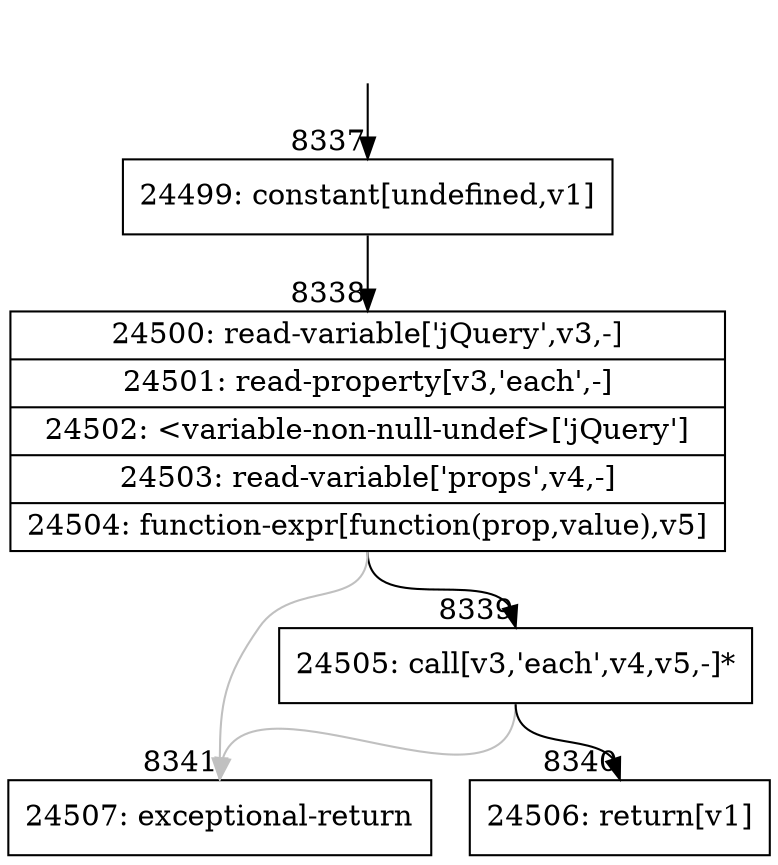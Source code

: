 digraph {
rankdir="TD"
BB_entry516[shape=none,label=""];
BB_entry516 -> BB8337 [tailport=s, headport=n, headlabel="    8337"]
BB8337 [shape=record label="{24499: constant[undefined,v1]}" ] 
BB8337 -> BB8338 [tailport=s, headport=n, headlabel="      8338"]
BB8338 [shape=record label="{24500: read-variable['jQuery',v3,-]|24501: read-property[v3,'each',-]|24502: \<variable-non-null-undef\>['jQuery']|24503: read-variable['props',v4,-]|24504: function-expr[function(prop,value),v5]}" ] 
BB8338 -> BB8339 [tailport=s, headport=n, headlabel="      8339"]
BB8338 -> BB8341 [tailport=s, headport=n, color=gray, headlabel="      8341"]
BB8339 [shape=record label="{24505: call[v3,'each',v4,v5,-]*}" ] 
BB8339 -> BB8340 [tailport=s, headport=n, headlabel="      8340"]
BB8339 -> BB8341 [tailport=s, headport=n, color=gray]
BB8340 [shape=record label="{24506: return[v1]}" ] 
BB8341 [shape=record label="{24507: exceptional-return}" ] 
}
